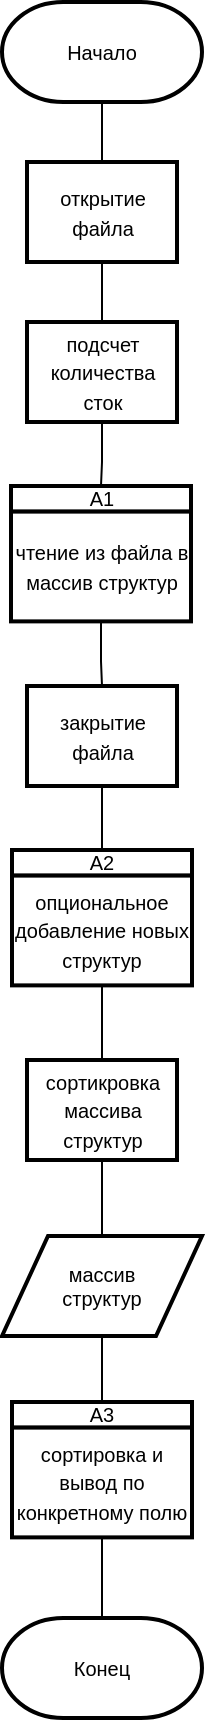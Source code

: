 <mxfile version="22.0.3" type="device" pages="4">
  <diagram name="main" id="lazlIpi1OaGIUPXyTEgX">
    <mxGraphModel dx="1050" dy="669" grid="0" gridSize="10" guides="1" tooltips="1" connect="1" arrows="1" fold="1" page="1" pageScale="1" pageWidth="827" pageHeight="1169" background="#FFFFFF" math="0" shadow="0">
      <root>
        <mxCell id="0" />
        <mxCell id="1" parent="0" />
        <mxCell id="QS7oYk6_XUDD8ZHW9fRY-1" value="" style="edgeStyle=orthogonalEdgeStyle;rounded=0;orthogonalLoop=1;jettySize=auto;html=1;endArrow=none;endFill=0;" parent="1" source="Kx1AG5ezMKTff26wJbQu-1" target="Kx1AG5ezMKTff26wJbQu-3" edge="1">
          <mxGeometry relative="1" as="geometry" />
        </mxCell>
        <mxCell id="Kx1AG5ezMKTff26wJbQu-1" value="Начало" style="strokeWidth=2;html=1;shape=mxgraph.flowchart.terminator;whiteSpace=wrap;fontSize=10;" parent="1" vertex="1">
          <mxGeometry x="364" y="151" width="100" height="50" as="geometry" />
        </mxCell>
        <mxCell id="Kx1AG5ezMKTff26wJbQu-2" value="Конец" style="strokeWidth=2;html=1;shape=mxgraph.flowchart.terminator;whiteSpace=wrap;fontSize=10;" parent="1" vertex="1">
          <mxGeometry x="364" y="959" width="100" height="50" as="geometry" />
        </mxCell>
        <mxCell id="kvIQRB3ugYazoM4eoOP5-2" style="edgeStyle=orthogonalEdgeStyle;rounded=0;orthogonalLoop=1;jettySize=auto;html=1;entryX=0.5;entryY=0;entryDx=0;entryDy=0;endArrow=none;endFill=0;" parent="1" source="Kx1AG5ezMKTff26wJbQu-3" target="Kx1AG5ezMKTff26wJbQu-6" edge="1">
          <mxGeometry relative="1" as="geometry" />
        </mxCell>
        <mxCell id="Kx1AG5ezMKTff26wJbQu-3" value="&lt;font style=&quot;font-size: 10px;&quot;&gt;открытие файла&lt;/font&gt;" style="rounded=0;whiteSpace=wrap;html=1;absoluteArcSize=1;arcSize=14;strokeWidth=2;" parent="1" vertex="1">
          <mxGeometry x="376.5" y="231.0" width="75" height="50" as="geometry" />
        </mxCell>
        <mxCell id="QS7oYk6_XUDD8ZHW9fRY-5" style="edgeStyle=orthogonalEdgeStyle;rounded=0;orthogonalLoop=1;jettySize=auto;html=1;entryX=0.5;entryY=0;entryDx=0;entryDy=0;endArrow=none;endFill=0;" parent="1" source="Kx1AG5ezMKTff26wJbQu-6" target="Kx1AG5ezMKTff26wJbQu-11" edge="1">
          <mxGeometry relative="1" as="geometry" />
        </mxCell>
        <mxCell id="Kx1AG5ezMKTff26wJbQu-6" value="&lt;font style=&quot;font-size: 10px;&quot;&gt;подсчет количества сток&lt;/font&gt;" style="rounded=0;whiteSpace=wrap;html=1;absoluteArcSize=1;arcSize=14;strokeWidth=2;" parent="1" vertex="1">
          <mxGeometry x="376.5" y="311.0" width="75" height="50" as="geometry" />
        </mxCell>
        <mxCell id="Kx1AG5ezMKTff26wJbQu-9" value="" style="group" parent="1" vertex="1" connectable="0">
          <mxGeometry x="368.5" y="393" width="90" height="55" as="geometry" />
        </mxCell>
        <mxCell id="Kx1AG5ezMKTff26wJbQu-10" value="&lt;font style=&quot;font-size: 10px;&quot;&gt;чтение из файла в массив структур&lt;/font&gt;" style="rounded=0;whiteSpace=wrap;html=1;absoluteArcSize=1;arcSize=14;strokeWidth=2;" parent="Kx1AG5ezMKTff26wJbQu-9" vertex="1">
          <mxGeometry y="12.692" width="90" height="55" as="geometry" />
        </mxCell>
        <mxCell id="Kx1AG5ezMKTff26wJbQu-11" value="&lt;font style=&quot;font-size: 10px;&quot;&gt;А1&lt;/font&gt;" style="rounded=0;whiteSpace=wrap;html=1;absoluteArcSize=1;arcSize=14;strokeWidth=2;" parent="Kx1AG5ezMKTff26wJbQu-9" vertex="1">
          <mxGeometry width="90" height="12.692" as="geometry" />
        </mxCell>
        <mxCell id="Kx1AG5ezMKTff26wJbQu-21" value="" style="group" parent="1" vertex="1" connectable="0">
          <mxGeometry x="369" y="575" width="90" height="55" as="geometry" />
        </mxCell>
        <mxCell id="Kx1AG5ezMKTff26wJbQu-22" value="&lt;span style=&quot;font-size: 10px;&quot;&gt;опциональное добавление новых структур&lt;/span&gt;" style="rounded=0;whiteSpace=wrap;html=1;absoluteArcSize=1;arcSize=14;strokeWidth=2;" parent="Kx1AG5ezMKTff26wJbQu-21" vertex="1">
          <mxGeometry y="12.692" width="90" height="55" as="geometry" />
        </mxCell>
        <mxCell id="Kx1AG5ezMKTff26wJbQu-23" value="&lt;font style=&quot;font-size: 10px;&quot;&gt;А2&lt;/font&gt;" style="rounded=0;whiteSpace=wrap;html=1;absoluteArcSize=1;arcSize=14;strokeWidth=2;" parent="Kx1AG5ezMKTff26wJbQu-21" vertex="1">
          <mxGeometry width="90" height="12.692" as="geometry" />
        </mxCell>
        <mxCell id="QS7oYk6_XUDD8ZHW9fRY-11" style="edgeStyle=orthogonalEdgeStyle;rounded=0;orthogonalLoop=1;jettySize=auto;html=1;entryX=0.5;entryY=0;entryDx=0;entryDy=0;endArrow=none;endFill=0;" parent="1" source="Kx1AG5ezMKTff26wJbQu-24" target="Kx1AG5ezMKTff26wJbQu-25" edge="1">
          <mxGeometry relative="1" as="geometry" />
        </mxCell>
        <mxCell id="Kx1AG5ezMKTff26wJbQu-24" value="&lt;font style=&quot;font-size: 10px;&quot;&gt;сортикровка массива&lt;br&gt;структур&lt;br&gt;&lt;/font&gt;" style="rounded=0;whiteSpace=wrap;html=1;absoluteArcSize=1;arcSize=14;strokeWidth=2;" parent="1" vertex="1">
          <mxGeometry x="376.5" y="680.0" width="75" height="50" as="geometry" />
        </mxCell>
        <mxCell id="QS7oYk6_XUDD8ZHW9fRY-12" style="edgeStyle=orthogonalEdgeStyle;rounded=0;orthogonalLoop=1;jettySize=auto;html=1;entryX=0.5;entryY=0;entryDx=0;entryDy=0;endArrow=none;endFill=0;" parent="1" source="Kx1AG5ezMKTff26wJbQu-25" target="Kx1AG5ezMKTff26wJbQu-28" edge="1">
          <mxGeometry relative="1" as="geometry" />
        </mxCell>
        <mxCell id="Kx1AG5ezMKTff26wJbQu-25" value="массив &lt;br&gt;структур" style="shape=parallelogram;html=1;strokeWidth=2;perimeter=parallelogramPerimeter;whiteSpace=wrap;rounded=0;arcSize=12;size=0.23;fontSize=10;" parent="1" vertex="1">
          <mxGeometry x="364" y="768" width="100" height="50" as="geometry" />
        </mxCell>
        <mxCell id="Kx1AG5ezMKTff26wJbQu-26" value="" style="group" parent="1" vertex="1" connectable="0">
          <mxGeometry x="369" y="851" width="90" height="55" as="geometry" />
        </mxCell>
        <mxCell id="Kx1AG5ezMKTff26wJbQu-27" value="&lt;font style=&quot;font-size: 10px;&quot;&gt;сортировка и вывод по конкретному полю&lt;br&gt;&lt;/font&gt;" style="rounded=0;whiteSpace=wrap;html=1;absoluteArcSize=1;arcSize=14;strokeWidth=2;" parent="Kx1AG5ezMKTff26wJbQu-26" vertex="1">
          <mxGeometry y="12.692" width="90" height="55" as="geometry" />
        </mxCell>
        <mxCell id="Kx1AG5ezMKTff26wJbQu-28" value="&lt;font style=&quot;font-size: 10px;&quot;&gt;А3&lt;/font&gt;" style="rounded=0;whiteSpace=wrap;html=1;absoluteArcSize=1;arcSize=14;strokeWidth=2;" parent="Kx1AG5ezMKTff26wJbQu-26" vertex="1">
          <mxGeometry width="90" height="12.692" as="geometry" />
        </mxCell>
        <mxCell id="QS7oYk6_XUDD8ZHW9fRY-10" style="edgeStyle=orthogonalEdgeStyle;rounded=0;orthogonalLoop=1;jettySize=auto;html=1;entryX=0.5;entryY=0;entryDx=0;entryDy=0;endArrow=none;endFill=0;" parent="1" source="Kx1AG5ezMKTff26wJbQu-22" target="Kx1AG5ezMKTff26wJbQu-24" edge="1">
          <mxGeometry relative="1" as="geometry" />
        </mxCell>
        <mxCell id="kvIQRB3ugYazoM4eoOP5-5" style="edgeStyle=orthogonalEdgeStyle;rounded=0;orthogonalLoop=1;jettySize=auto;html=1;entryX=0.5;entryY=0;entryDx=0;entryDy=0;endArrow=none;endFill=0;" parent="1" source="kvIQRB3ugYazoM4eoOP5-3" target="Kx1AG5ezMKTff26wJbQu-23" edge="1">
          <mxGeometry relative="1" as="geometry" />
        </mxCell>
        <mxCell id="kvIQRB3ugYazoM4eoOP5-3" value="&lt;font style=&quot;font-size: 10px;&quot;&gt;закрытие файла&lt;/font&gt;" style="rounded=0;whiteSpace=wrap;html=1;absoluteArcSize=1;arcSize=14;strokeWidth=2;" parent="1" vertex="1">
          <mxGeometry x="376.5" y="493.0" width="75" height="50" as="geometry" />
        </mxCell>
        <mxCell id="kvIQRB3ugYazoM4eoOP5-4" style="edgeStyle=orthogonalEdgeStyle;rounded=0;orthogonalLoop=1;jettySize=auto;html=1;entryX=0.5;entryY=0;entryDx=0;entryDy=0;endArrow=none;endFill=0;" parent="1" source="Kx1AG5ezMKTff26wJbQu-10" target="kvIQRB3ugYazoM4eoOP5-3" edge="1">
          <mxGeometry relative="1" as="geometry" />
        </mxCell>
        <mxCell id="wGOcoqMmYEuY5smsh1xv-1" style="edgeStyle=orthogonalEdgeStyle;rounded=0;orthogonalLoop=1;jettySize=auto;html=1;entryX=0.5;entryY=0;entryDx=0;entryDy=0;entryPerimeter=0;endArrow=none;endFill=0;" parent="1" source="Kx1AG5ezMKTff26wJbQu-27" target="Kx1AG5ezMKTff26wJbQu-2" edge="1">
          <mxGeometry relative="1" as="geometry" />
        </mxCell>
      </root>
    </mxGraphModel>
  </diagram>
  <diagram id="7n5Xlj-lfMBmxLun8shs" name="А1">
    <mxGraphModel dx="1235" dy="787" grid="0" gridSize="10" guides="1" tooltips="1" connect="1" arrows="1" fold="1" page="1" pageScale="1" pageWidth="827" pageHeight="1169" math="0" shadow="0">
      <root>
        <mxCell id="0" />
        <mxCell id="1" parent="0" />
        <mxCell id="9hDwu1Yt7YxS1sbAEUM--3" style="edgeStyle=orthogonalEdgeStyle;rounded=0;orthogonalLoop=1;jettySize=auto;html=1;entryX=0.5;entryY=0;entryDx=0;entryDy=0;endArrow=none;endFill=0;" parent="1" source="Q8rkN-CkeVb1VzEAJbRv-1" target="k-IdHle_4EmujdzvW2HL-11" edge="1">
          <mxGeometry relative="1" as="geometry" />
        </mxCell>
        <mxCell id="Q8rkN-CkeVb1VzEAJbRv-1" value="Начало А1" style="strokeWidth=2;html=1;shape=mxgraph.flowchart.terminator;whiteSpace=wrap;fontSize=10;" parent="1" vertex="1">
          <mxGeometry x="102.5" y="40" width="100" height="50" as="geometry" />
        </mxCell>
        <mxCell id="Q8rkN-CkeVb1VzEAJbRv-2" value="Конец А1" style="strokeWidth=2;html=1;shape=mxgraph.flowchart.terminator;whiteSpace=wrap;fontSize=10;" parent="1" vertex="1">
          <mxGeometry x="102.5" y="658" width="100" height="50" as="geometry" />
        </mxCell>
        <mxCell id="FaCV-pKdg9Z1M2PqyY6k-1" value="" style="edgeStyle=orthogonalEdgeStyle;rounded=0;orthogonalLoop=1;jettySize=auto;html=1;endArrow=none;endFill=0;" parent="1" source="k-IdHle_4EmujdzvW2HL-2" target="k-IdHle_4EmujdzvW2HL-3" edge="1">
          <mxGeometry relative="1" as="geometry" />
        </mxCell>
        <mxCell id="k-IdHle_4EmujdzvW2HL-2" value="&lt;font style=&quot;font-size: 10px;&quot;&gt;чтение строки&lt;/font&gt;" style="rounded=0;whiteSpace=wrap;html=1;absoluteArcSize=1;arcSize=14;strokeWidth=2;" parent="1" vertex="1">
          <mxGeometry x="255.0" y="273.0" width="75" height="50" as="geometry" />
        </mxCell>
        <mxCell id="KB9acuCdTw25Fu0svXbg-1" style="edgeStyle=orthogonalEdgeStyle;rounded=0;orthogonalLoop=1;jettySize=auto;html=1;entryX=0.5;entryY=0;entryDx=0;entryDy=0;endArrow=none;endFill=0;" parent="1" source="k-IdHle_4EmujdzvW2HL-3" target="k-IdHle_4EmujdzvW2HL-6" edge="1">
          <mxGeometry relative="1" as="geometry" />
        </mxCell>
        <mxCell id="k-IdHle_4EmujdzvW2HL-3" value="&lt;font style=&quot;font-size: 10px;&quot;&gt;разбиение строки по разделителям&lt;/font&gt;" style="rounded=0;whiteSpace=wrap;html=1;absoluteArcSize=1;arcSize=14;strokeWidth=2;" parent="1" vertex="1">
          <mxGeometry x="255.0" y="363.0" width="75" height="50" as="geometry" />
        </mxCell>
        <mxCell id="uI4XRfz-JVLT0xu0paVy-1" style="edgeStyle=orthogonalEdgeStyle;rounded=0;orthogonalLoop=1;jettySize=auto;html=1;entryX=0.5;entryY=0;entryDx=0;entryDy=0;endArrow=none;endFill=0;" parent="1" source="k-IdHle_4EmujdzvW2HL-6" target="ZNDw5XWK2OVB7IDf1Jfn-1" edge="1">
          <mxGeometry relative="1" as="geometry" />
        </mxCell>
        <mxCell id="k-IdHle_4EmujdzvW2HL-6" value="&lt;font style=&quot;font-size: 10px;&quot;&gt;запись в i-ую структуру&lt;/font&gt;" style="rounded=0;whiteSpace=wrap;html=1;absoluteArcSize=1;arcSize=14;strokeWidth=2;" parent="1" vertex="1">
          <mxGeometry x="255.0" y="453.0" width="75" height="50" as="geometry" />
        </mxCell>
        <mxCell id="k-IdHle_4EmujdzvW2HL-11" value="&lt;font style=&quot;font-size: 10px;&quot;&gt;i = 0&lt;br&gt;count = 0&lt;br&gt;&lt;/font&gt;" style="rounded=0;whiteSpace=wrap;html=1;absoluteArcSize=1;arcSize=14;strokeWidth=2;" parent="1" vertex="1">
          <mxGeometry x="115.0" y="118.0" width="75" height="50" as="geometry" />
        </mxCell>
        <mxCell id="9hDwu1Yt7YxS1sbAEUM--5" style="edgeStyle=orthogonalEdgeStyle;rounded=0;orthogonalLoop=1;jettySize=auto;html=1;entryX=0.5;entryY=0;entryDx=0;entryDy=0;endArrow=none;endFill=0;" parent="1" source="hlIzeA9o4DpZV8pOA5AW-1" target="k-IdHle_4EmujdzvW2HL-2" edge="1">
          <mxGeometry relative="1" as="geometry" />
        </mxCell>
        <mxCell id="FaCV-pKdg9Z1M2PqyY6k-15" value="&amp;nbsp;да&amp;nbsp;" style="edgeLabel;html=1;align=center;verticalAlign=middle;resizable=0;points=[];" parent="9hDwu1Yt7YxS1sbAEUM--5" vertex="1" connectable="0">
          <mxGeometry x="-0.42" y="1" relative="1" as="geometry">
            <mxPoint as="offset" />
          </mxGeometry>
        </mxCell>
        <mxCell id="hlIzeA9o4DpZV8pOA5AW-1" value="i &amp;lt; n?" style="strokeWidth=2;html=1;shape=mxgraph.flowchart.decision;whiteSpace=wrap;fontSize=10;" parent="1" vertex="1">
          <mxGeometry x="102.5" y="201" width="100" height="50" as="geometry" />
        </mxCell>
        <mxCell id="FaCV-pKdg9Z1M2PqyY6k-11" style="edgeStyle=orthogonalEdgeStyle;rounded=0;orthogonalLoop=1;jettySize=auto;html=1;" parent="1" source="ZNDw5XWK2OVB7IDf1Jfn-1" edge="1">
          <mxGeometry relative="1" as="geometry">
            <mxPoint x="152" y="185" as="targetPoint" />
            <Array as="points">
              <mxPoint x="293" y="614" />
              <mxPoint x="395" y="614" />
              <mxPoint x="395" y="185" />
            </Array>
          </mxGeometry>
        </mxCell>
        <mxCell id="ZNDw5XWK2OVB7IDf1Jfn-1" value="&lt;font style=&quot;font-size: 10px;&quot;&gt;i++&lt;br&gt;count++&lt;br&gt;&lt;/font&gt;" style="rounded=0;whiteSpace=wrap;html=1;absoluteArcSize=1;arcSize=14;strokeWidth=2;" parent="1" vertex="1">
          <mxGeometry x="255.0" y="541.0" width="75" height="50" as="geometry" />
        </mxCell>
        <mxCell id="9hDwu1Yt7YxS1sbAEUM--4" style="edgeStyle=orthogonalEdgeStyle;rounded=0;orthogonalLoop=1;jettySize=auto;html=1;entryX=0.5;entryY=0;entryDx=0;entryDy=0;entryPerimeter=0;endArrow=none;endFill=0;" parent="1" source="k-IdHle_4EmujdzvW2HL-11" target="hlIzeA9o4DpZV8pOA5AW-1" edge="1">
          <mxGeometry relative="1" as="geometry" />
        </mxCell>
        <mxCell id="FaCV-pKdg9Z1M2PqyY6k-10" style="edgeStyle=orthogonalEdgeStyle;rounded=0;orthogonalLoop=1;jettySize=auto;html=1;entryX=0.5;entryY=0;entryDx=0;entryDy=0;entryPerimeter=0;endArrow=none;endFill=0;" parent="1" source="hlIzeA9o4DpZV8pOA5AW-1" target="Q8rkN-CkeVb1VzEAJbRv-2" edge="1">
          <mxGeometry relative="1" as="geometry" />
        </mxCell>
      </root>
    </mxGraphModel>
  </diagram>
  <diagram id="ZYMU1sk-qH80xXrC6Ghp" name="А2">
    <mxGraphModel dx="1050" dy="669" grid="0" gridSize="10" guides="1" tooltips="1" connect="1" arrows="1" fold="1" page="1" pageScale="1" pageWidth="827" pageHeight="1169" math="0" shadow="0">
      <root>
        <mxCell id="0" />
        <mxCell id="1" parent="0" />
        <mxCell id="iYsfAp8-tpt9M08q1p03-6" style="edgeStyle=orthogonalEdgeStyle;rounded=0;orthogonalLoop=1;jettySize=auto;html=1;entryX=0.5;entryY=0;entryDx=0;entryDy=0;endArrow=none;endFill=0;" parent="1" source="1DPONPCDzIF6I1PQL-ym-1" target="iYsfAp8-tpt9M08q1p03-5" edge="1">
          <mxGeometry relative="1" as="geometry" />
        </mxCell>
        <mxCell id="1DPONPCDzIF6I1PQL-ym-1" value="Начало А2" style="strokeWidth=2;html=1;shape=mxgraph.flowchart.terminator;whiteSpace=wrap;fontSize=10;" parent="1" vertex="1">
          <mxGeometry x="64" y="51" width="100" height="50" as="geometry" />
        </mxCell>
        <mxCell id="1DPONPCDzIF6I1PQL-ym-2" value="Конец А2" style="strokeWidth=2;html=1;shape=mxgraph.flowchart.terminator;whiteSpace=wrap;fontSize=10;" parent="1" vertex="1">
          <mxGeometry x="64" y="535" width="100" height="50" as="geometry" />
        </mxCell>
        <mxCell id="IHBuJdr1mTWBhD29wMPn-3" style="edgeStyle=orthogonalEdgeStyle;rounded=0;orthogonalLoop=1;jettySize=auto;html=1;entryX=0.5;entryY=0;entryDx=0;entryDy=0;endArrow=none;endFill=0;" parent="1" source="KqT45M-fFoH3C43PbVCd-3" target="KqT45M-fFoH3C43PbVCd-6" edge="1">
          <mxGeometry relative="1" as="geometry" />
        </mxCell>
        <mxCell id="KqT45M-fFoH3C43PbVCd-3" value="&lt;font style=&quot;font-size: 10px;&quot;&gt;создать новую структуру&lt;/font&gt;" style="rounded=0;whiteSpace=wrap;html=1;absoluteArcSize=1;arcSize=14;strokeWidth=2;" parent="1" vertex="1">
          <mxGeometry x="211.5" y="328" width="81" height="50" as="geometry" />
        </mxCell>
        <mxCell id="KqT45M-fFoH3C43PbVCd-6" value="&lt;font style=&quot;font-size: 10px;&quot;&gt;запись в поля структуры&lt;/font&gt;" style="rounded=0;whiteSpace=wrap;html=1;absoluteArcSize=1;arcSize=14;strokeWidth=2;" parent="1" vertex="1">
          <mxGeometry x="214.5" y="412.0" width="75" height="50" as="geometry" />
        </mxCell>
        <mxCell id="iYsfAp8-tpt9M08q1p03-17" style="edgeStyle=orthogonalEdgeStyle;rounded=0;orthogonalLoop=1;jettySize=auto;html=1;endArrow=none;endFill=0;" parent="1" edge="1">
          <mxGeometry relative="1" as="geometry">
            <mxPoint x="182.345" y="174.072" as="targetPoint" />
            <mxPoint x="160" y="173.9" as="sourcePoint" />
          </mxGeometry>
        </mxCell>
        <mxCell id="iYsfAp8-tpt9M08q1p03-5" value="ask" style="shape=parallelogram;html=1;strokeWidth=2;perimeter=parallelogramPerimeter;whiteSpace=wrap;rounded=0;arcSize=12;size=0.23;fontSize=10;" parent="1" vertex="1">
          <mxGeometry x="64" y="149" width="100" height="50" as="geometry" />
        </mxCell>
        <mxCell id="rlzuakRIqBmoU6yTL1Vu-1" style="edgeStyle=orthogonalEdgeStyle;rounded=0;orthogonalLoop=1;jettySize=auto;html=1;entryX=0.5;entryY=0;entryDx=0;entryDy=0;endArrow=none;endFill=0;" edge="1" parent="1" source="iYsfAp8-tpt9M08q1p03-7" target="KqT45M-fFoH3C43PbVCd-3">
          <mxGeometry relative="1" as="geometry" />
        </mxCell>
        <mxCell id="rlzuakRIqBmoU6yTL1Vu-2" value="&amp;nbsp;нет&amp;nbsp;" style="edgeLabel;html=1;align=center;verticalAlign=middle;resizable=0;points=[];" vertex="1" connectable="0" parent="rlzuakRIqBmoU6yTL1Vu-1">
          <mxGeometry x="-0.428" y="2" relative="1" as="geometry">
            <mxPoint y="2" as="offset" />
          </mxGeometry>
        </mxCell>
        <mxCell id="iYsfAp8-tpt9M08q1p03-7" value="ask = &#39;y&#39; или&amp;nbsp;&lt;br&gt;ask = &#39;Y&#39;?" style="strokeWidth=2;html=1;shape=mxgraph.flowchart.decision;whiteSpace=wrap;fontSize=10;" parent="1" vertex="1">
          <mxGeometry x="64" y="247" width="100" height="50" as="geometry" />
        </mxCell>
        <mxCell id="iYsfAp8-tpt9M08q1p03-8" style="edgeStyle=orthogonalEdgeStyle;rounded=0;orthogonalLoop=1;jettySize=auto;html=1;entryX=0.5;entryY=0;entryDx=0;entryDy=0;entryPerimeter=0;endArrow=none;endFill=0;" parent="1" source="iYsfAp8-tpt9M08q1p03-5" target="iYsfAp8-tpt9M08q1p03-7" edge="1">
          <mxGeometry relative="1" as="geometry" />
        </mxCell>
        <mxCell id="iYsfAp8-tpt9M08q1p03-13" style="edgeStyle=orthogonalEdgeStyle;rounded=0;orthogonalLoop=1;jettySize=auto;html=1;" parent="1" source="KqT45M-fFoH3C43PbVCd-6" edge="1">
          <mxGeometry relative="1" as="geometry">
            <mxPoint x="114" y="124" as="targetPoint" />
            <Array as="points">
              <mxPoint x="252" y="497" />
              <mxPoint x="427" y="497" />
              <mxPoint x="427" y="124" />
            </Array>
          </mxGeometry>
        </mxCell>
        <mxCell id="iYsfAp8-tpt9M08q1p03-14" style="edgeStyle=orthogonalEdgeStyle;rounded=0;orthogonalLoop=1;jettySize=auto;html=1;entryX=0.5;entryY=0;entryDx=0;entryDy=0;entryPerimeter=0;endArrow=none;endFill=0;" parent="1" source="iYsfAp8-tpt9M08q1p03-7" target="1DPONPCDzIF6I1PQL-ym-2" edge="1">
          <mxGeometry relative="1" as="geometry" />
        </mxCell>
        <mxCell id="iYsfAp8-tpt9M08q1p03-15" value="&lt;font style=&quot;font-size: 10px;&quot;&gt;требуется добавление &lt;br&gt;нового пользователя?&lt;/font&gt;" style="strokeWidth=1;html=1;shape=mxgraph.flowchart.annotation_2;align=left;labelPosition=right;pointerEvents=1;" parent="1" vertex="1">
          <mxGeometry x="211.5" y="139.25" width="38" height="69.5" as="geometry" />
        </mxCell>
        <mxCell id="iYsfAp8-tpt9M08q1p03-18" style="edgeStyle=orthogonalEdgeStyle;rounded=0;orthogonalLoop=1;jettySize=auto;html=1;endArrow=none;endFill=0;" parent="1" edge="1">
          <mxGeometry relative="1" as="geometry">
            <mxPoint x="208.345" y="174.072" as="targetPoint" />
            <mxPoint x="186" y="173.9" as="sourcePoint" />
          </mxGeometry>
        </mxCell>
      </root>
    </mxGraphModel>
  </diagram>
  <diagram id="o9Yhsppzygg8wGFn4ChG" name="А3">
    <mxGraphModel dx="1050" dy="669" grid="0" gridSize="10" guides="1" tooltips="1" connect="1" arrows="1" fold="1" page="1" pageScale="1" pageWidth="827" pageHeight="1169" math="0" shadow="0">
      <root>
        <mxCell id="0" />
        <mxCell id="1" parent="0" />
        <mxCell id="6aIO350rDUea29hfH0vg-2" value="" style="edgeStyle=orthogonalEdgeStyle;rounded=0;orthogonalLoop=1;jettySize=auto;html=1;endArrow=none;endFill=0;" parent="1" source="gU_164yOlG3vSEKbmpT8-1" target="gU_164yOlG3vSEKbmpT8-5" edge="1">
          <mxGeometry relative="1" as="geometry" />
        </mxCell>
        <mxCell id="gU_164yOlG3vSEKbmpT8-1" value="Начало А3" style="strokeWidth=2;html=1;shape=mxgraph.flowchart.terminator;whiteSpace=wrap;fontSize=10;" parent="1" vertex="1">
          <mxGeometry x="170" y="28" width="100" height="50" as="geometry" />
        </mxCell>
        <mxCell id="gU_164yOlG3vSEKbmpT8-2" value="Конец А3" style="strokeWidth=2;html=1;shape=mxgraph.flowchart.terminator;whiteSpace=wrap;fontSize=10;" parent="1" vertex="1">
          <mxGeometry x="170" y="1080" width="100" height="50" as="geometry" />
        </mxCell>
        <mxCell id="gU_164yOlG3vSEKbmpT8-5" value="выбранная &lt;br&gt;опция" style="shape=parallelogram;html=1;strokeWidth=2;perimeter=parallelogramPerimeter;whiteSpace=wrap;rounded=0;arcSize=12;size=0.23;fontSize=10;" parent="1" vertex="1">
          <mxGeometry x="170" y="106" width="100" height="50" as="geometry" />
        </mxCell>
        <mxCell id="6aIO350rDUea29hfH0vg-5" style="edgeStyle=orthogonalEdgeStyle;rounded=0;orthogonalLoop=1;jettySize=auto;html=1;entryX=0.5;entryY=0;entryDx=0;entryDy=0;endArrow=none;endFill=0;" parent="1" source="gU_164yOlG3vSEKbmpT8-6" target="gU_164yOlG3vSEKbmpT8-7" edge="1">
          <mxGeometry relative="1" as="geometry" />
        </mxCell>
        <mxCell id="6aIO350rDUea29hfH0vg-7" style="edgeStyle=orthogonalEdgeStyle;rounded=0;orthogonalLoop=1;jettySize=auto;html=1;entryX=0.5;entryY=0;entryDx=0;entryDy=0;endArrow=none;endFill=0;" parent="1" source="gU_164yOlG3vSEKbmpT8-6" target="-e0_PuhJZXBcktTEnB4--3" edge="1">
          <mxGeometry relative="1" as="geometry" />
        </mxCell>
        <mxCell id="6aIO350rDUea29hfH0vg-21" value="&amp;nbsp;да&amp;nbsp;" style="edgeLabel;html=1;align=center;verticalAlign=middle;resizable=0;points=[];" parent="6aIO350rDUea29hfH0vg-7" vertex="1" connectable="0">
          <mxGeometry x="-0.4" relative="1" as="geometry">
            <mxPoint as="offset" />
          </mxGeometry>
        </mxCell>
        <mxCell id="gU_164yOlG3vSEKbmpT8-6" value="ввод валиден?" style="strokeWidth=2;html=1;shape=mxgraph.flowchart.decision;whiteSpace=wrap;fontSize=10;" parent="1" vertex="1">
          <mxGeometry x="170" y="190" width="100" height="50" as="geometry" />
        </mxCell>
        <mxCell id="gU_164yOlG3vSEKbmpT8-7" value="сообщение об ошибке" style="shape=parallelogram;html=1;strokeWidth=2;perimeter=parallelogramPerimeter;whiteSpace=wrap;rounded=0;arcSize=12;size=0.23;fontSize=10;" parent="1" vertex="1">
          <mxGeometry x="170" y="272" width="100" height="50" as="geometry" />
        </mxCell>
        <mxCell id="gU_164yOlG3vSEKbmpT8-10" value="&lt;font style=&quot;font-size: 10px;&quot;&gt;i = 0&lt;br&gt;j = 0&lt;br&gt;&lt;/font&gt;" style="rounded=0;whiteSpace=wrap;html=1;absoluteArcSize=1;arcSize=14;strokeWidth=2;" parent="1" vertex="1">
          <mxGeometry x="341.5" y="355.0" width="75" height="50" as="geometry" />
        </mxCell>
        <mxCell id="4sxda_vy51cNX3mXEUWx-1" value="i &amp;lt; count?" style="strokeWidth=2;html=1;shape=mxgraph.flowchart.decision;whiteSpace=wrap;fontSize=10;" parent="1" vertex="1">
          <mxGeometry x="329" y="436" width="100" height="50" as="geometry" />
        </mxCell>
        <mxCell id="6aIO350rDUea29hfH0vg-8" style="edgeStyle=orthogonalEdgeStyle;rounded=0;orthogonalLoop=1;jettySize=auto;html=1;entryX=0.5;entryY=0;entryDx=0;entryDy=0;endArrow=none;endFill=0;" parent="1" source="-e0_PuhJZXBcktTEnB4--3" target="gU_164yOlG3vSEKbmpT8-10" edge="1">
          <mxGeometry relative="1" as="geometry" />
        </mxCell>
        <mxCell id="-e0_PuhJZXBcktTEnB4--3" value="строка для &lt;br&gt;поиска" style="shape=parallelogram;html=1;strokeWidth=2;perimeter=parallelogramPerimeter;whiteSpace=wrap;rounded=0;arcSize=12;size=0.23;fontSize=10;" parent="1" vertex="1">
          <mxGeometry x="329" y="272" width="100" height="50" as="geometry" />
        </mxCell>
        <mxCell id="6aIO350rDUea29hfH0vg-11" style="edgeStyle=orthogonalEdgeStyle;rounded=0;orthogonalLoop=1;jettySize=auto;html=1;entryX=0.5;entryY=0;entryDx=0;entryDy=0;endArrow=none;endFill=0;" parent="1" source="-e0_PuhJZXBcktTEnB4--4" target="-e0_PuhJZXBcktTEnB4--8" edge="1">
          <mxGeometry relative="1" as="geometry" />
        </mxCell>
        <mxCell id="6aIO350rDUea29hfH0vg-12" style="edgeStyle=orthogonalEdgeStyle;rounded=0;orthogonalLoop=1;jettySize=auto;html=1;entryX=0.5;entryY=0;entryDx=0;entryDy=0;endArrow=none;endFill=0;" parent="1" source="-e0_PuhJZXBcktTEnB4--4" target="-e0_PuhJZXBcktTEnB4--6" edge="1">
          <mxGeometry relative="1" as="geometry" />
        </mxCell>
        <mxCell id="6aIO350rDUea29hfH0vg-23" value="&amp;nbsp;да&amp;nbsp;" style="edgeLabel;html=1;align=center;verticalAlign=middle;resizable=0;points=[];" parent="6aIO350rDUea29hfH0vg-12" vertex="1" connectable="0">
          <mxGeometry x="-0.427" y="1" relative="1" as="geometry">
            <mxPoint as="offset" />
          </mxGeometry>
        </mxCell>
        <mxCell id="-e0_PuhJZXBcktTEnB4--4" value="значение поля &lt;br&gt;структуры удовлетворяет введенной строке?" style="strokeWidth=2;html=1;shape=mxgraph.flowchart.decision;whiteSpace=wrap;fontSize=10;" parent="1" vertex="1">
          <mxGeometry x="449" y="519" width="168" height="87" as="geometry" />
        </mxCell>
        <mxCell id="6aIO350rDUea29hfH0vg-13" style="edgeStyle=orthogonalEdgeStyle;rounded=0;orthogonalLoop=1;jettySize=auto;html=1;entryX=0.5;entryY=0;entryDx=0;entryDy=0;endArrow=none;endFill=0;" parent="1" source="-e0_PuhJZXBcktTEnB4--6" target="-e0_PuhJZXBcktTEnB4--7" edge="1">
          <mxGeometry relative="1" as="geometry" />
        </mxCell>
        <mxCell id="-e0_PuhJZXBcktTEnB4--6" value="структура" style="shape=parallelogram;html=1;strokeWidth=2;perimeter=parallelogramPerimeter;whiteSpace=wrap;rounded=0;arcSize=12;size=0.23;fontSize=10;" parent="1" vertex="1">
          <mxGeometry x="629" y="608" width="100" height="50" as="geometry" />
        </mxCell>
        <mxCell id="6aIO350rDUea29hfH0vg-14" style="edgeStyle=orthogonalEdgeStyle;rounded=0;orthogonalLoop=1;jettySize=auto;html=1;entryX=0.5;entryY=0;entryDx=0;entryDy=0;endArrow=none;endFill=0;" parent="1" source="-e0_PuhJZXBcktTEnB4--7" target="-e0_PuhJZXBcktTEnB4--8" edge="1">
          <mxGeometry relative="1" as="geometry">
            <Array as="points">
              <mxPoint x="679" y="765" />
              <mxPoint x="533" y="765" />
            </Array>
          </mxGeometry>
        </mxCell>
        <mxCell id="-e0_PuhJZXBcktTEnB4--7" value="&lt;font style=&quot;font-size: 10px;&quot;&gt;j++&lt;/font&gt;" style="rounded=0;whiteSpace=wrap;html=1;absoluteArcSize=1;arcSize=14;strokeWidth=2;" parent="1" vertex="1">
          <mxGeometry x="641.5" y="689.0" width="75" height="50" as="geometry" />
        </mxCell>
        <mxCell id="6aIO350rDUea29hfH0vg-15" style="edgeStyle=orthogonalEdgeStyle;rounded=0;orthogonalLoop=1;jettySize=auto;html=1;" parent="1" source="-e0_PuhJZXBcktTEnB4--8" edge="1">
          <mxGeometry relative="1" as="geometry">
            <mxPoint x="379" y="421" as="targetPoint" />
            <Array as="points">
              <mxPoint x="533" y="858" />
              <mxPoint x="754" y="858" />
              <mxPoint x="754" y="421" />
            </Array>
          </mxGeometry>
        </mxCell>
        <mxCell id="-e0_PuhJZXBcktTEnB4--8" value="&lt;font style=&quot;font-size: 10px;&quot;&gt;i++&lt;/font&gt;" style="rounded=0;whiteSpace=wrap;html=1;absoluteArcSize=1;arcSize=14;strokeWidth=2;" parent="1" vertex="1">
          <mxGeometry x="495.5" y="789.0" width="75" height="50" as="geometry" />
        </mxCell>
        <mxCell id="6aIO350rDUea29hfH0vg-17" style="edgeStyle=orthogonalEdgeStyle;rounded=0;orthogonalLoop=1;jettySize=auto;html=1;entryX=0.5;entryY=0;entryDx=0;entryDy=0;endArrow=none;endFill=0;" parent="1" source="-e0_PuhJZXBcktTEnB4--9" target="-e0_PuhJZXBcktTEnB4--10" edge="1">
          <mxGeometry relative="1" as="geometry" />
        </mxCell>
        <mxCell id="6aIO350rDUea29hfH0vg-24" value="&amp;nbsp;да&amp;nbsp;" style="edgeLabel;html=1;align=center;verticalAlign=middle;resizable=0;points=[];" parent="6aIO350rDUea29hfH0vg-17" vertex="1" connectable="0">
          <mxGeometry x="-0.306" y="2" relative="1" as="geometry">
            <mxPoint as="offset" />
          </mxGeometry>
        </mxCell>
        <mxCell id="-e0_PuhJZXBcktTEnB4--9" value="j = 0?" style="strokeWidth=2;html=1;shape=mxgraph.flowchart.decision;whiteSpace=wrap;fontSize=10;" parent="1" vertex="1">
          <mxGeometry x="329" y="917" width="100" height="50" as="geometry" />
        </mxCell>
        <mxCell id="-e0_PuhJZXBcktTEnB4--10" value="Похоже, нет подходящих пользователей" style="shape=parallelogram;html=1;strokeWidth=2;perimeter=parallelogramPerimeter;whiteSpace=wrap;rounded=0;arcSize=12;size=0.23;fontSize=10;" parent="1" vertex="1">
          <mxGeometry x="483" y="984" width="100" height="50" as="geometry" />
        </mxCell>
        <mxCell id="6aIO350rDUea29hfH0vg-4" style="edgeStyle=orthogonalEdgeStyle;rounded=0;orthogonalLoop=1;jettySize=auto;html=1;entryX=0.5;entryY=0;entryDx=0;entryDy=0;entryPerimeter=0;endArrow=none;endFill=0;" parent="1" source="gU_164yOlG3vSEKbmpT8-5" target="gU_164yOlG3vSEKbmpT8-6" edge="1">
          <mxGeometry relative="1" as="geometry" />
        </mxCell>
        <mxCell id="6aIO350rDUea29hfH0vg-9" style="edgeStyle=orthogonalEdgeStyle;rounded=0;orthogonalLoop=1;jettySize=auto;html=1;entryX=0.5;entryY=0;entryDx=0;entryDy=0;entryPerimeter=0;endArrow=none;endFill=0;" parent="1" source="gU_164yOlG3vSEKbmpT8-10" target="4sxda_vy51cNX3mXEUWx-1" edge="1">
          <mxGeometry relative="1" as="geometry" />
        </mxCell>
        <mxCell id="6aIO350rDUea29hfH0vg-10" style="edgeStyle=orthogonalEdgeStyle;rounded=0;orthogonalLoop=1;jettySize=auto;html=1;entryX=0.5;entryY=0;entryDx=0;entryDy=0;entryPerimeter=0;endArrow=none;endFill=0;" parent="1" source="4sxda_vy51cNX3mXEUWx-1" target="-e0_PuhJZXBcktTEnB4--4" edge="1">
          <mxGeometry relative="1" as="geometry" />
        </mxCell>
        <mxCell id="6aIO350rDUea29hfH0vg-22" value="&amp;nbsp;да&amp;nbsp;" style="edgeLabel;html=1;align=center;verticalAlign=middle;resizable=0;points=[];" parent="6aIO350rDUea29hfH0vg-10" vertex="1" connectable="0">
          <mxGeometry x="-0.394" relative="1" as="geometry">
            <mxPoint as="offset" />
          </mxGeometry>
        </mxCell>
        <mxCell id="6aIO350rDUea29hfH0vg-16" style="edgeStyle=orthogonalEdgeStyle;rounded=0;orthogonalLoop=1;jettySize=auto;html=1;entryX=0.5;entryY=0;entryDx=0;entryDy=0;entryPerimeter=0;endArrow=none;endFill=0;" parent="1" source="4sxda_vy51cNX3mXEUWx-1" target="-e0_PuhJZXBcktTEnB4--9" edge="1">
          <mxGeometry relative="1" as="geometry" />
        </mxCell>
        <mxCell id="6aIO350rDUea29hfH0vg-18" style="edgeStyle=orthogonalEdgeStyle;rounded=0;orthogonalLoop=1;jettySize=auto;html=1;entryX=0.5;entryY=0;entryDx=0;entryDy=0;entryPerimeter=0;endArrow=none;endFill=0;" parent="1" source="-e0_PuhJZXBcktTEnB4--10" target="gU_164yOlG3vSEKbmpT8-2" edge="1">
          <mxGeometry relative="1" as="geometry">
            <Array as="points">
              <mxPoint x="533" y="1060" />
              <mxPoint x="220" y="1060" />
            </Array>
          </mxGeometry>
        </mxCell>
        <mxCell id="6aIO350rDUea29hfH0vg-19" style="edgeStyle=orthogonalEdgeStyle;rounded=0;orthogonalLoop=1;jettySize=auto;html=1;entryX=0.5;entryY=0;entryDx=0;entryDy=0;entryPerimeter=0;endArrow=none;endFill=0;" parent="1" source="-e0_PuhJZXBcktTEnB4--9" target="gU_164yOlG3vSEKbmpT8-2" edge="1">
          <mxGeometry relative="1" as="geometry">
            <Array as="points">
              <mxPoint x="379" y="1060" />
              <mxPoint x="220" y="1060" />
            </Array>
          </mxGeometry>
        </mxCell>
        <mxCell id="6aIO350rDUea29hfH0vg-20" style="edgeStyle=orthogonalEdgeStyle;rounded=0;orthogonalLoop=1;jettySize=auto;html=1;entryX=0.5;entryY=0;entryDx=0;entryDy=0;entryPerimeter=0;endArrow=none;endFill=0;" parent="1" source="gU_164yOlG3vSEKbmpT8-7" target="gU_164yOlG3vSEKbmpT8-2" edge="1">
          <mxGeometry relative="1" as="geometry" />
        </mxCell>
      </root>
    </mxGraphModel>
  </diagram>
</mxfile>
